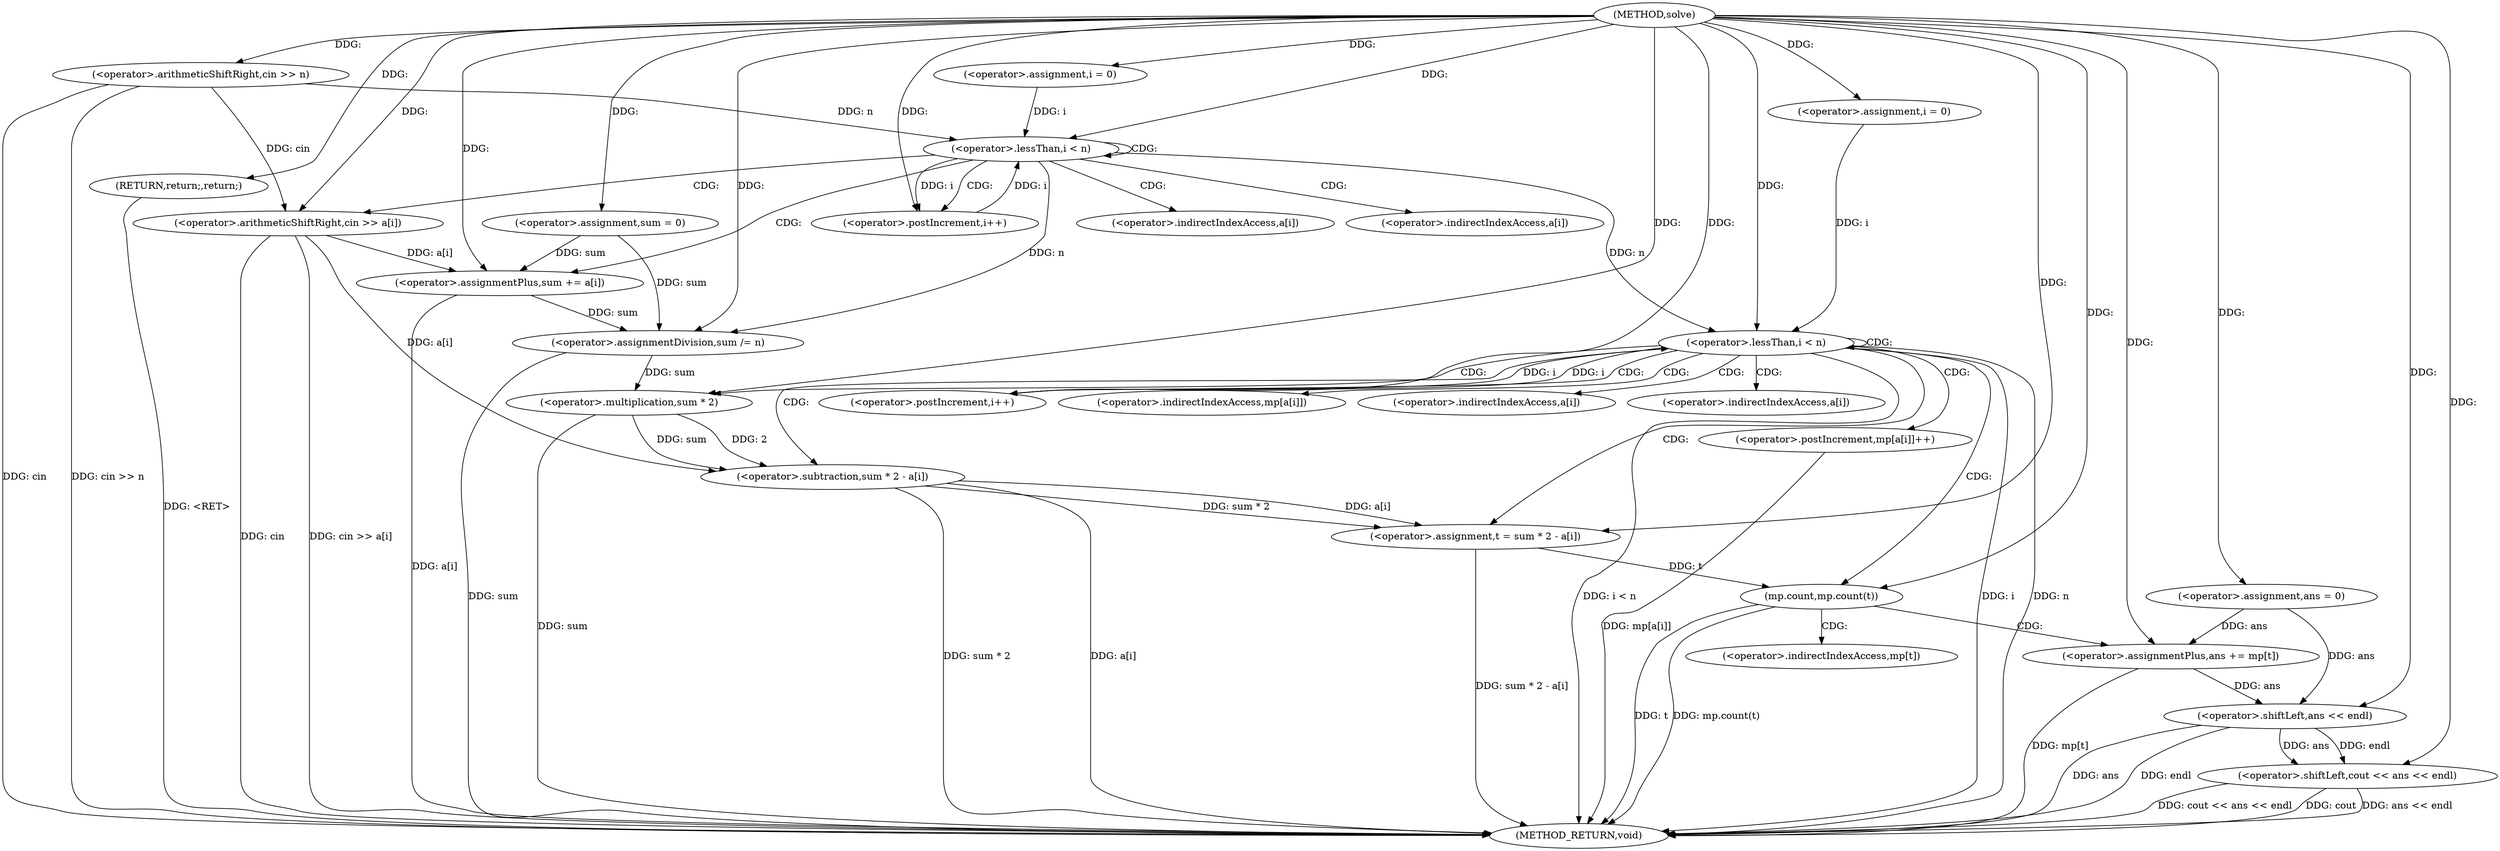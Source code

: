 digraph "solve" {  
"1000102" [label = "(METHOD,solve)" ]
"1000181" [label = "(METHOD_RETURN,void)" ]
"1000104" [label = "(<operator>.arithmeticShiftRight,cin >> n)" ]
"1000108" [label = "(<operator>.assignment,sum = 0)" ]
"1000132" [label = "(<operator>.assignmentDivision,sum /= n)" ]
"1000137" [label = "(<operator>.assignment,ans = 0)" ]
"1000175" [label = "(<operator>.shiftLeft,cout << ans << endl)" ]
"1000180" [label = "(RETURN,return;,return;)" ]
"1000113" [label = "(<operator>.assignment,i = 0)" ]
"1000116" [label = "(<operator>.lessThan,i < n)" ]
"1000119" [label = "(<operator>.postIncrement,i++)" ]
"1000142" [label = "(<operator>.assignment,i = 0)" ]
"1000145" [label = "(<operator>.lessThan,i < n)" ]
"1000148" [label = "(<operator>.postIncrement,i++)" ]
"1000122" [label = "(<operator>.arithmeticShiftRight,cin >> a[i])" ]
"1000127" [label = "(<operator>.assignmentPlus,sum += a[i])" ]
"1000152" [label = "(<operator>.assignment,t = sum * 2 - a[i])" ]
"1000169" [label = "(<operator>.postIncrement,mp[a[i]]++)" ]
"1000177" [label = "(<operator>.shiftLeft,ans << endl)" ]
"1000162" [label = "(mp.count,mp.count(t))" ]
"1000164" [label = "(<operator>.assignmentPlus,ans += mp[t])" ]
"1000154" [label = "(<operator>.subtraction,sum * 2 - a[i])" ]
"1000155" [label = "(<operator>.multiplication,sum * 2)" ]
"1000124" [label = "(<operator>.indirectIndexAccess,a[i])" ]
"1000129" [label = "(<operator>.indirectIndexAccess,a[i])" ]
"1000170" [label = "(<operator>.indirectIndexAccess,mp[a[i]])" ]
"1000158" [label = "(<operator>.indirectIndexAccess,a[i])" ]
"1000166" [label = "(<operator>.indirectIndexAccess,mp[t])" ]
"1000172" [label = "(<operator>.indirectIndexAccess,a[i])" ]
  "1000104" -> "1000181"  [ label = "DDG: cin"] 
  "1000104" -> "1000181"  [ label = "DDG: cin >> n"] 
  "1000132" -> "1000181"  [ label = "DDG: sum"] 
  "1000145" -> "1000181"  [ label = "DDG: i"] 
  "1000145" -> "1000181"  [ label = "DDG: n"] 
  "1000145" -> "1000181"  [ label = "DDG: i < n"] 
  "1000177" -> "1000181"  [ label = "DDG: ans"] 
  "1000175" -> "1000181"  [ label = "DDG: ans << endl"] 
  "1000175" -> "1000181"  [ label = "DDG: cout << ans << endl"] 
  "1000155" -> "1000181"  [ label = "DDG: sum"] 
  "1000154" -> "1000181"  [ label = "DDG: sum * 2"] 
  "1000154" -> "1000181"  [ label = "DDG: a[i]"] 
  "1000152" -> "1000181"  [ label = "DDG: sum * 2 - a[i]"] 
  "1000162" -> "1000181"  [ label = "DDG: t"] 
  "1000162" -> "1000181"  [ label = "DDG: mp.count(t)"] 
  "1000164" -> "1000181"  [ label = "DDG: mp[t]"] 
  "1000169" -> "1000181"  [ label = "DDG: mp[a[i]]"] 
  "1000122" -> "1000181"  [ label = "DDG: cin"] 
  "1000122" -> "1000181"  [ label = "DDG: cin >> a[i]"] 
  "1000127" -> "1000181"  [ label = "DDG: a[i]"] 
  "1000180" -> "1000181"  [ label = "DDG: <RET>"] 
  "1000175" -> "1000181"  [ label = "DDG: cout"] 
  "1000177" -> "1000181"  [ label = "DDG: endl"] 
  "1000102" -> "1000108"  [ label = "DDG: "] 
  "1000116" -> "1000132"  [ label = "DDG: n"] 
  "1000102" -> "1000132"  [ label = "DDG: "] 
  "1000102" -> "1000137"  [ label = "DDG: "] 
  "1000102" -> "1000180"  [ label = "DDG: "] 
  "1000102" -> "1000104"  [ label = "DDG: "] 
  "1000102" -> "1000113"  [ label = "DDG: "] 
  "1000108" -> "1000132"  [ label = "DDG: sum"] 
  "1000127" -> "1000132"  [ label = "DDG: sum"] 
  "1000102" -> "1000142"  [ label = "DDG: "] 
  "1000102" -> "1000175"  [ label = "DDG: "] 
  "1000177" -> "1000175"  [ label = "DDG: endl"] 
  "1000177" -> "1000175"  [ label = "DDG: ans"] 
  "1000113" -> "1000116"  [ label = "DDG: i"] 
  "1000119" -> "1000116"  [ label = "DDG: i"] 
  "1000102" -> "1000116"  [ label = "DDG: "] 
  "1000104" -> "1000116"  [ label = "DDG: n"] 
  "1000116" -> "1000119"  [ label = "DDG: i"] 
  "1000102" -> "1000119"  [ label = "DDG: "] 
  "1000122" -> "1000127"  [ label = "DDG: a[i]"] 
  "1000142" -> "1000145"  [ label = "DDG: i"] 
  "1000148" -> "1000145"  [ label = "DDG: i"] 
  "1000102" -> "1000145"  [ label = "DDG: "] 
  "1000116" -> "1000145"  [ label = "DDG: n"] 
  "1000145" -> "1000148"  [ label = "DDG: i"] 
  "1000102" -> "1000148"  [ label = "DDG: "] 
  "1000154" -> "1000152"  [ label = "DDG: sum * 2"] 
  "1000154" -> "1000152"  [ label = "DDG: a[i]"] 
  "1000137" -> "1000177"  [ label = "DDG: ans"] 
  "1000164" -> "1000177"  [ label = "DDG: ans"] 
  "1000102" -> "1000177"  [ label = "DDG: "] 
  "1000104" -> "1000122"  [ label = "DDG: cin"] 
  "1000102" -> "1000122"  [ label = "DDG: "] 
  "1000108" -> "1000127"  [ label = "DDG: sum"] 
  "1000102" -> "1000127"  [ label = "DDG: "] 
  "1000102" -> "1000152"  [ label = "DDG: "] 
  "1000155" -> "1000154"  [ label = "DDG: sum"] 
  "1000155" -> "1000154"  [ label = "DDG: 2"] 
  "1000122" -> "1000154"  [ label = "DDG: a[i]"] 
  "1000152" -> "1000162"  [ label = "DDG: t"] 
  "1000102" -> "1000162"  [ label = "DDG: "] 
  "1000137" -> "1000164"  [ label = "DDG: ans"] 
  "1000102" -> "1000164"  [ label = "DDG: "] 
  "1000132" -> "1000155"  [ label = "DDG: sum"] 
  "1000102" -> "1000155"  [ label = "DDG: "] 
  "1000116" -> "1000116"  [ label = "CDG: "] 
  "1000116" -> "1000127"  [ label = "CDG: "] 
  "1000116" -> "1000129"  [ label = "CDG: "] 
  "1000116" -> "1000124"  [ label = "CDG: "] 
  "1000116" -> "1000119"  [ label = "CDG: "] 
  "1000116" -> "1000122"  [ label = "CDG: "] 
  "1000145" -> "1000158"  [ label = "CDG: "] 
  "1000145" -> "1000155"  [ label = "CDG: "] 
  "1000145" -> "1000154"  [ label = "CDG: "] 
  "1000145" -> "1000145"  [ label = "CDG: "] 
  "1000145" -> "1000170"  [ label = "CDG: "] 
  "1000145" -> "1000152"  [ label = "CDG: "] 
  "1000145" -> "1000148"  [ label = "CDG: "] 
  "1000145" -> "1000162"  [ label = "CDG: "] 
  "1000145" -> "1000172"  [ label = "CDG: "] 
  "1000145" -> "1000169"  [ label = "CDG: "] 
  "1000162" -> "1000164"  [ label = "CDG: "] 
  "1000162" -> "1000166"  [ label = "CDG: "] 
}
